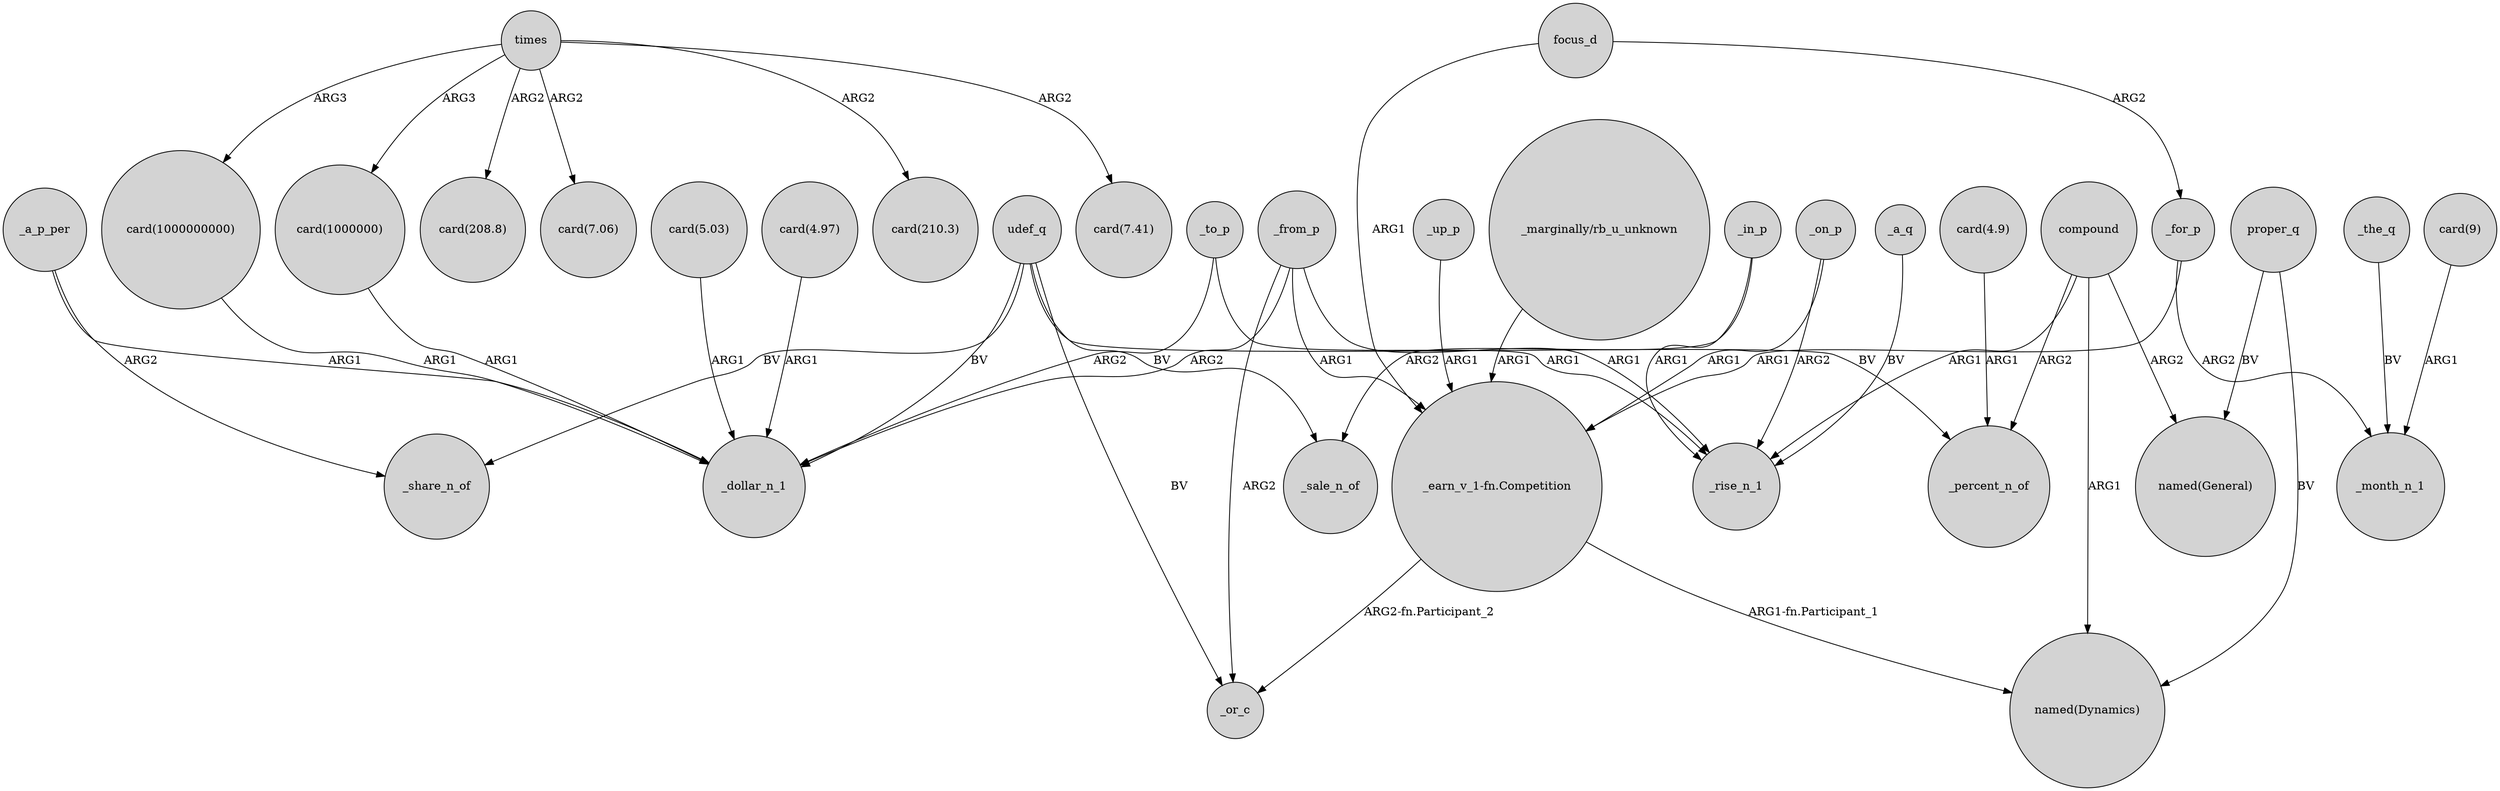 digraph {
	node [shape=circle style=filled]
	"card(1000000000)" -> _dollar_n_1 [label=ARG1]
	_from_p -> "_earn_v_1-fn.Competition" [label=ARG1]
	_a_q -> _rise_n_1 [label=BV]
	"_marginally/rb_u_unknown" -> "_earn_v_1-fn.Competition" [label=ARG1]
	times -> "card(210.3)" [label=ARG2]
	compound -> _rise_n_1 [label=ARG1]
	_the_q -> _month_n_1 [label=BV]
	_in_p -> _sale_n_of [label=ARG2]
	_on_p -> "_earn_v_1-fn.Competition" [label=ARG1]
	_to_p -> _rise_n_1 [label=ARG1]
	times -> "card(1000000)" [label=ARG3]
	udef_q -> _sale_n_of [label=BV]
	_to_p -> _dollar_n_1 [label=ARG2]
	_for_p -> "_earn_v_1-fn.Competition" [label=ARG1]
	times -> "card(1000000000)" [label=ARG3]
	compound -> "named(Dynamics)" [label=ARG1]
	udef_q -> _or_c [label=BV]
	proper_q -> "named(Dynamics)" [label=BV]
	"card(5.03)" -> _dollar_n_1 [label=ARG1]
	_a_p_per -> _share_n_of [label=ARG2]
	times -> "card(7.41)" [label=ARG2]
	udef_q -> _percent_n_of [label=BV]
	udef_q -> _share_n_of [label=BV]
	compound -> _percent_n_of [label=ARG2]
	"card(4.9)" -> _percent_n_of [label=ARG1]
	times -> "card(208.8)" [label=ARG2]
	udef_q -> _dollar_n_1 [label=BV]
	"card(4.97)" -> _dollar_n_1 [label=ARG1]
	proper_q -> "named(General)" [label=BV]
	"_earn_v_1-fn.Competition" -> _or_c [label="ARG2-fn.Participant_2"]
	"card(1000000)" -> _dollar_n_1 [label=ARG1]
	focus_d -> "_earn_v_1-fn.Competition" [label=ARG1]
	_from_p -> _or_c [label=ARG2]
	_from_p -> _rise_n_1 [label=ARG1]
	_a_p_per -> _dollar_n_1 [label=ARG1]
	_on_p -> _rise_n_1 [label=ARG2]
	"card(9)" -> _month_n_1 [label=ARG1]
	focus_d -> _for_p [label=ARG2]
	_up_p -> "_earn_v_1-fn.Competition" [label=ARG1]
	_in_p -> _rise_n_1 [label=ARG1]
	times -> "card(7.06)" [label=ARG2]
	_from_p -> _dollar_n_1 [label=ARG2]
	_for_p -> _month_n_1 [label=ARG2]
	"_earn_v_1-fn.Competition" -> "named(Dynamics)" [label="ARG1-fn.Participant_1"]
	compound -> "named(General)" [label=ARG2]
}
